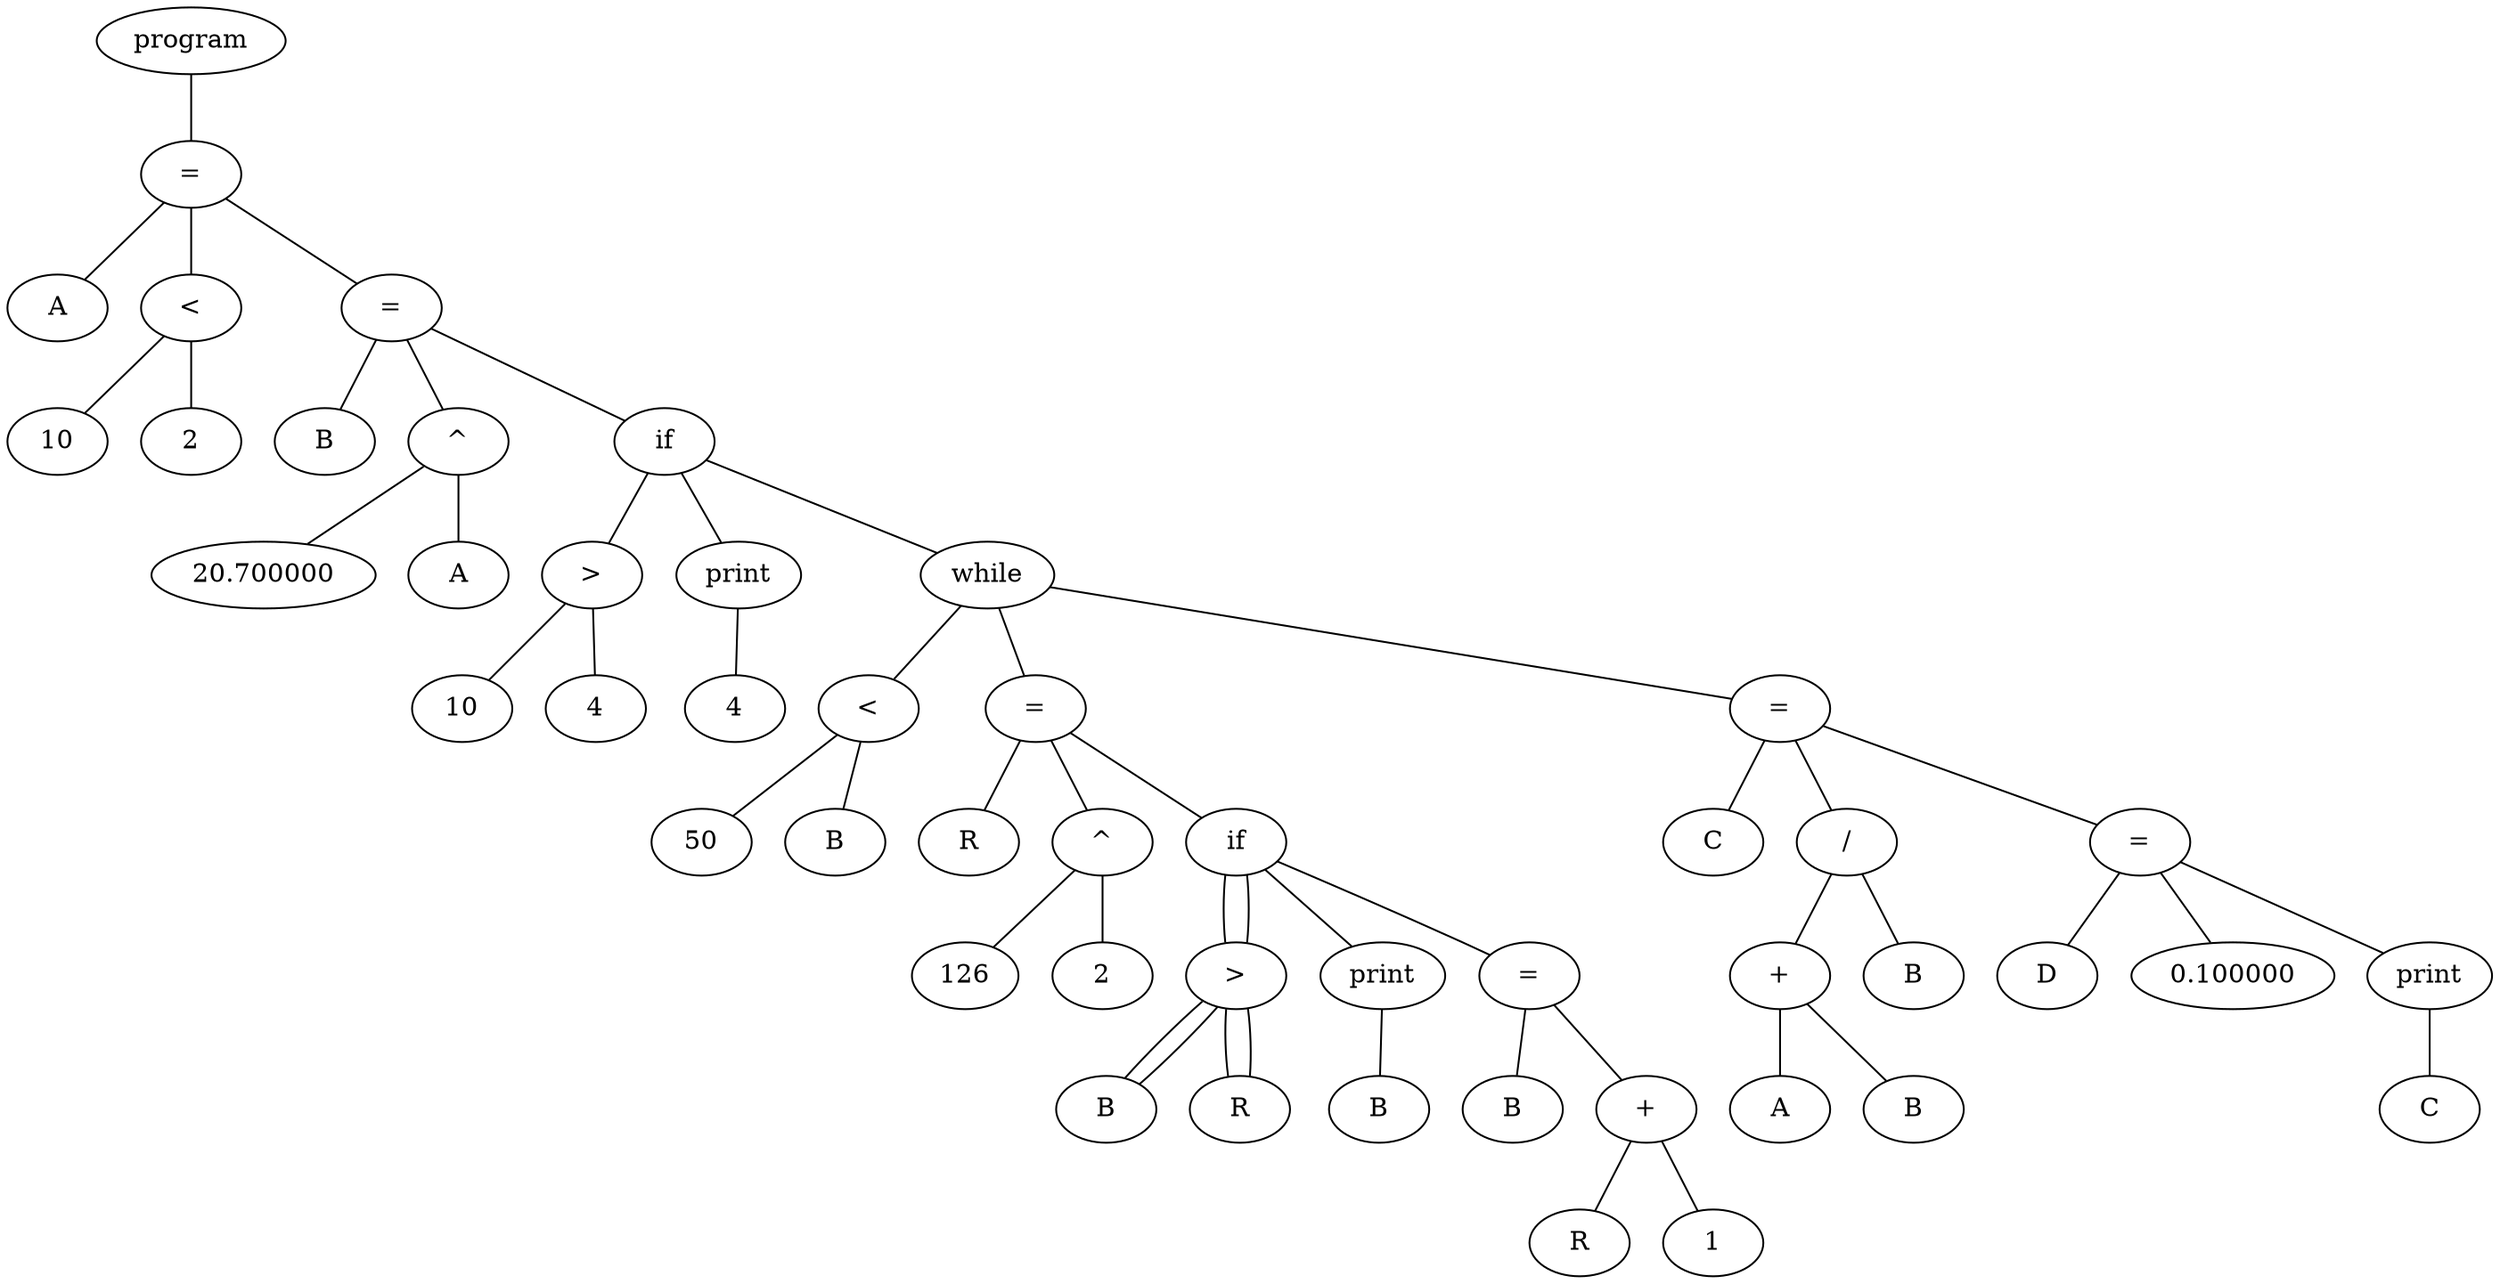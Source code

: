 graph G {
    N50[label="program"];
    N3[label="="];
    N4[label="A"];
    N3 -- N4;
    N2[label="<"];
    N0[label="10"];
    N2 -- N0;
    N1[label="2"];
    N2 -- N1;
    N3 -- N2;
    N8[label="="];
    N9[label="B"];
    N8 -- N9;
    N7[label="^"];
    N5[label="20.700000"];
    N7 -- N5;
    N6[label="A"];
    N7 -- N6;
    N8 -- N7;
    N15[label="if"];
    N12[label=">"];
    N10[label="10"];
    N12 -- N10;
    N11[label="4"];
    N12 -- N11;
    N15 -- N12;
    N14[label="print"];
    N13[label="4"];
    N14 -- N13;
    N15 -- N14;
    N37[label="while"];
    N18[label="<"];
    N16[label="50"];
    N18 -- N16;
    N17[label="B"];
    N18 -- N17;
    N37 -- N18;
    N22[label="="];
    N23[label="R"];
    N22 -- N23;
    N21[label="^"];
    N19[label="126"];
    N21 -- N19;
    N20[label="2"];
    N21 -- N20;
    N22 -- N21;
    N31[label="if"];
    N26[label=">"];
    N24[label="B"];
    N26 -- N24;
    N25[label="R"];
    N26 -- N25;
    N31 -- N26;
    N28[label="print"];
    N27[label="B"];
    N28 -- N27;
    N31 -- N28;
    N26[label=">"];
    N24[label="B"];
    N26 -- N24;
    N25[label="R"];
    N26 -- N25;
    N31 -- N26;
    N35[label="="];
    N36[label="B"];
    N35 -- N36;
    N34[label="+"];
    N32[label="R"];
    N34 -- N32;
    N33[label="1"];
    N34 -- N33;
    N35 -- N34;
    N31 -- N35;
    N22 -- N31;
    N37 -- N22;
    N43[label="="];
    N44[label="C"];
    N43 -- N44;
    N42[label="/"];
    N40[label="+"];
    N38[label="A"];
    N40 -- N38;
    N39[label="B"];
    N40 -- N39;
    N42 -- N40;
    N41[label="B"];
    N42 -- N41;
    N43 -- N42;
    N46[label="="];
    N47[label="D"];
    N46 -- N47;
    N45[label="0.100000"];
    N46 -- N45;
    N49[label="print"];
    N48[label="C"];
    N49 -- N48;
    N46 -- N49;
    N43 -- N46;
    N37 -- N43;
    N15 -- N37;
    N8 -- N15;
    N3 -- N8;
    N50 -- N3;
}